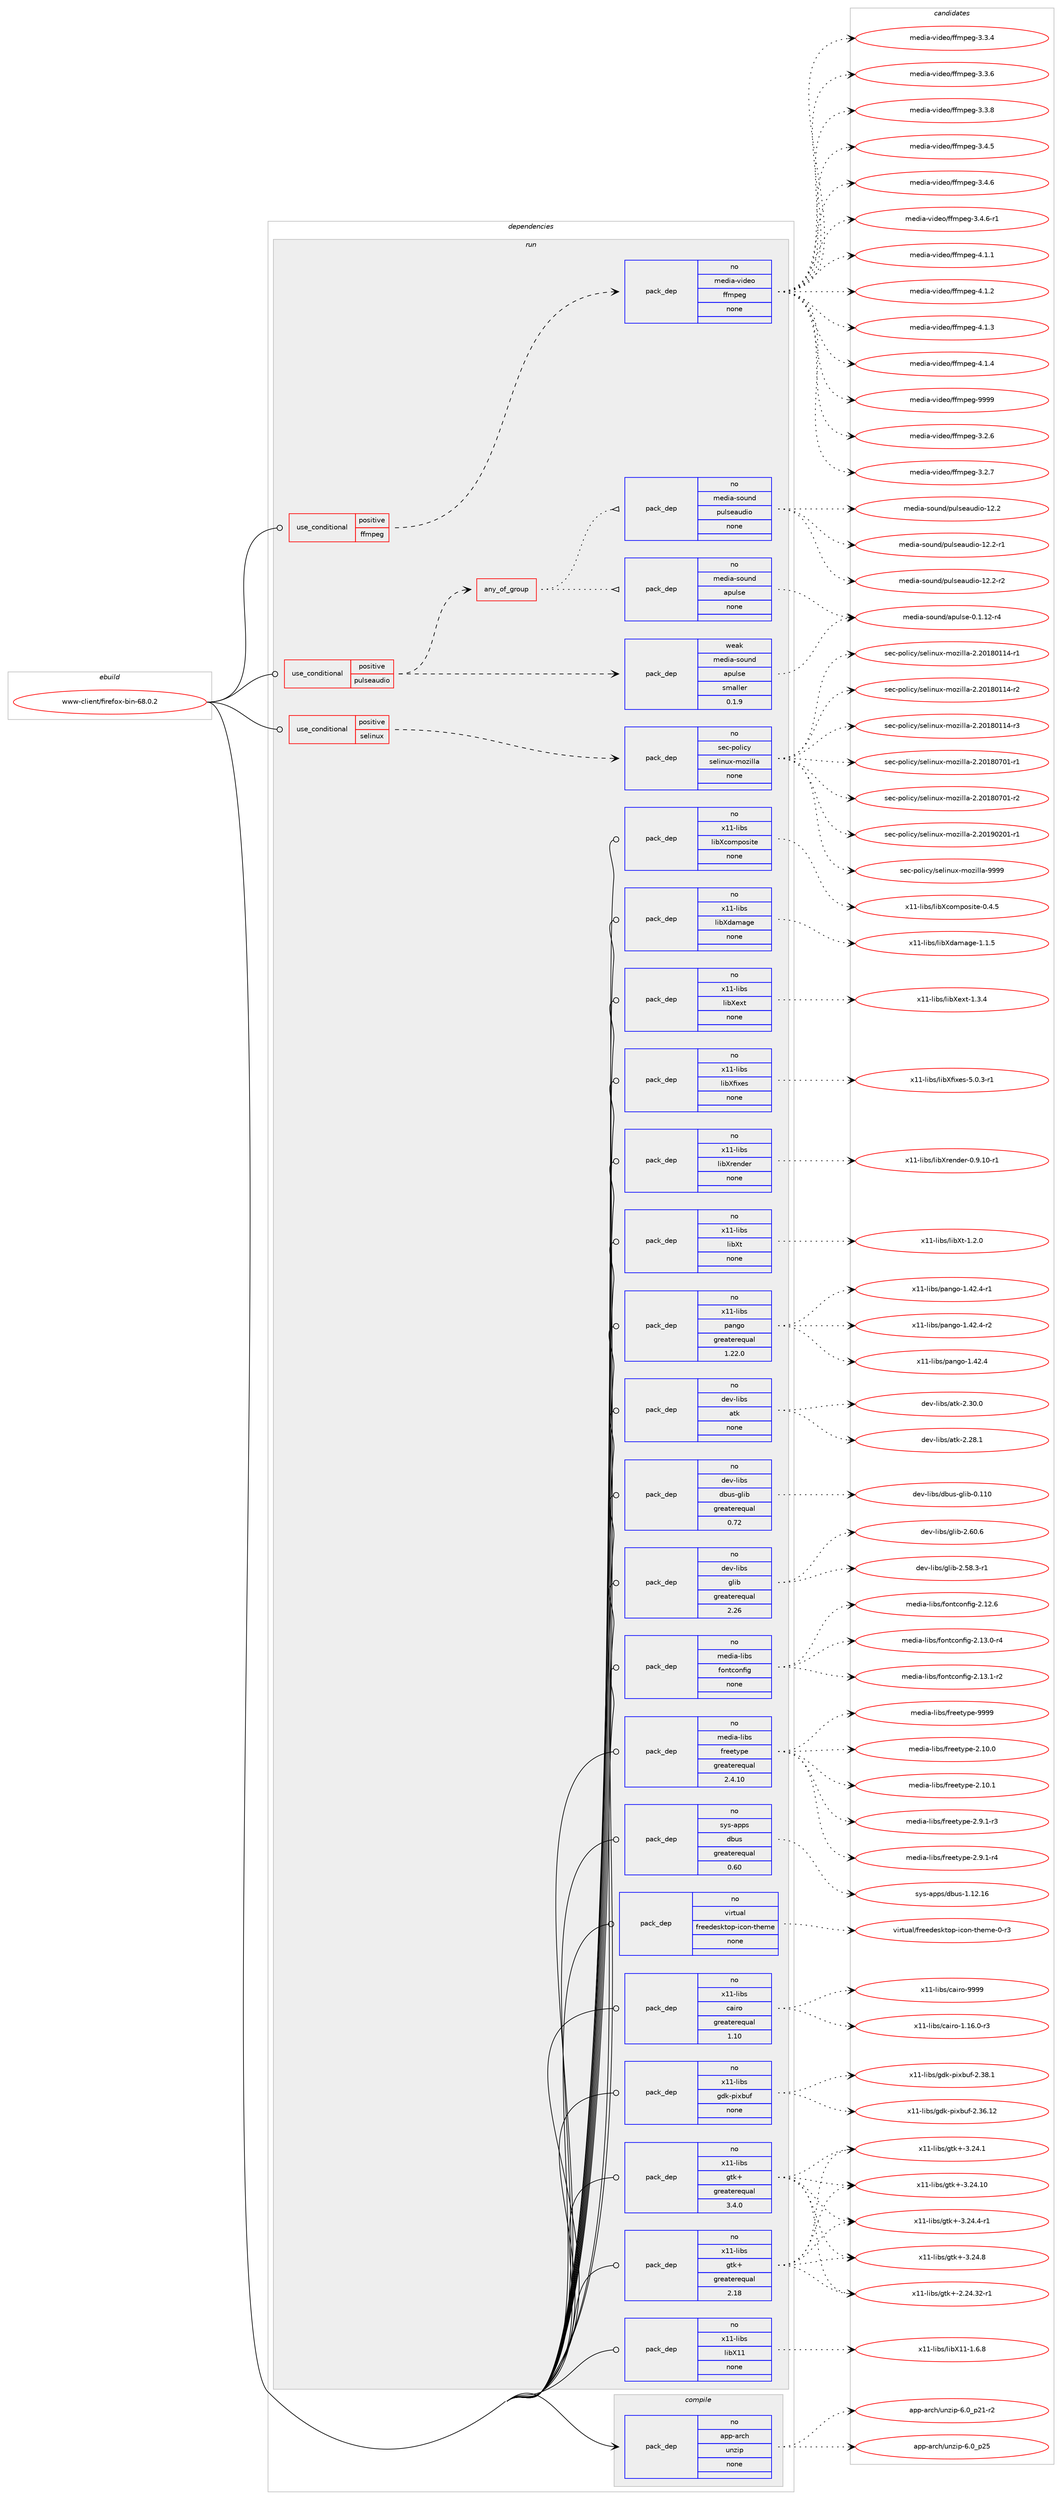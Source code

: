 digraph prolog {

# *************
# Graph options
# *************

newrank=true;
concentrate=true;
compound=true;
graph [rankdir=LR,fontname=Helvetica,fontsize=10,ranksep=1.5];#, ranksep=2.5, nodesep=0.2];
edge  [arrowhead=vee];
node  [fontname=Helvetica,fontsize=10];

# **********
# The ebuild
# **********

subgraph cluster_leftcol {
color=gray;
rank=same;
label=<<i>ebuild</i>>;
id [label="www-client/firefox-bin-68.0.2", color=red, width=4, href="../www-client/firefox-bin-68.0.2.svg"];
}

# ****************
# The dependencies
# ****************

subgraph cluster_midcol {
color=gray;
label=<<i>dependencies</i>>;
subgraph cluster_compile {
fillcolor="#eeeeee";
style=filled;
label=<<i>compile</i>>;
subgraph pack1868 {
dependency2465 [label=<<TABLE BORDER="0" CELLBORDER="1" CELLSPACING="0" CELLPADDING="4" WIDTH="220"><TR><TD ROWSPAN="6" CELLPADDING="30">pack_dep</TD></TR><TR><TD WIDTH="110">no</TD></TR><TR><TD>app-arch</TD></TR><TR><TD>unzip</TD></TR><TR><TD>none</TD></TR><TR><TD></TD></TR></TABLE>>, shape=none, color=blue];
}
id:e -> dependency2465:w [weight=20,style="solid",arrowhead="vee"];
}
subgraph cluster_compileandrun {
fillcolor="#eeeeee";
style=filled;
label=<<i>compile and run</i>>;
}
subgraph cluster_run {
fillcolor="#eeeeee";
style=filled;
label=<<i>run</i>>;
subgraph cond551 {
dependency2466 [label=<<TABLE BORDER="0" CELLBORDER="1" CELLSPACING="0" CELLPADDING="4"><TR><TD ROWSPAN="3" CELLPADDING="10">use_conditional</TD></TR><TR><TD>positive</TD></TR><TR><TD>ffmpeg</TD></TR></TABLE>>, shape=none, color=red];
subgraph pack1869 {
dependency2467 [label=<<TABLE BORDER="0" CELLBORDER="1" CELLSPACING="0" CELLPADDING="4" WIDTH="220"><TR><TD ROWSPAN="6" CELLPADDING="30">pack_dep</TD></TR><TR><TD WIDTH="110">no</TD></TR><TR><TD>media-video</TD></TR><TR><TD>ffmpeg</TD></TR><TR><TD>none</TD></TR><TR><TD></TD></TR></TABLE>>, shape=none, color=blue];
}
dependency2466:e -> dependency2467:w [weight=20,style="dashed",arrowhead="vee"];
}
id:e -> dependency2466:w [weight=20,style="solid",arrowhead="odot"];
subgraph cond552 {
dependency2468 [label=<<TABLE BORDER="0" CELLBORDER="1" CELLSPACING="0" CELLPADDING="4"><TR><TD ROWSPAN="3" CELLPADDING="10">use_conditional</TD></TR><TR><TD>positive</TD></TR><TR><TD>pulseaudio</TD></TR></TABLE>>, shape=none, color=red];
subgraph pack1870 {
dependency2469 [label=<<TABLE BORDER="0" CELLBORDER="1" CELLSPACING="0" CELLPADDING="4" WIDTH="220"><TR><TD ROWSPAN="6" CELLPADDING="30">pack_dep</TD></TR><TR><TD WIDTH="110">weak</TD></TR><TR><TD>media-sound</TD></TR><TR><TD>apulse</TD></TR><TR><TD>smaller</TD></TR><TR><TD>0.1.9</TD></TR></TABLE>>, shape=none, color=blue];
}
dependency2468:e -> dependency2469:w [weight=20,style="dashed",arrowhead="vee"];
subgraph any41 {
dependency2470 [label=<<TABLE BORDER="0" CELLBORDER="1" CELLSPACING="0" CELLPADDING="4"><TR><TD CELLPADDING="10">any_of_group</TD></TR></TABLE>>, shape=none, color=red];subgraph pack1871 {
dependency2471 [label=<<TABLE BORDER="0" CELLBORDER="1" CELLSPACING="0" CELLPADDING="4" WIDTH="220"><TR><TD ROWSPAN="6" CELLPADDING="30">pack_dep</TD></TR><TR><TD WIDTH="110">no</TD></TR><TR><TD>media-sound</TD></TR><TR><TD>pulseaudio</TD></TR><TR><TD>none</TD></TR><TR><TD></TD></TR></TABLE>>, shape=none, color=blue];
}
dependency2470:e -> dependency2471:w [weight=20,style="dotted",arrowhead="oinv"];
subgraph pack1872 {
dependency2472 [label=<<TABLE BORDER="0" CELLBORDER="1" CELLSPACING="0" CELLPADDING="4" WIDTH="220"><TR><TD ROWSPAN="6" CELLPADDING="30">pack_dep</TD></TR><TR><TD WIDTH="110">no</TD></TR><TR><TD>media-sound</TD></TR><TR><TD>apulse</TD></TR><TR><TD>none</TD></TR><TR><TD></TD></TR></TABLE>>, shape=none, color=blue];
}
dependency2470:e -> dependency2472:w [weight=20,style="dotted",arrowhead="oinv"];
}
dependency2468:e -> dependency2470:w [weight=20,style="dashed",arrowhead="vee"];
}
id:e -> dependency2468:w [weight=20,style="solid",arrowhead="odot"];
subgraph cond553 {
dependency2473 [label=<<TABLE BORDER="0" CELLBORDER="1" CELLSPACING="0" CELLPADDING="4"><TR><TD ROWSPAN="3" CELLPADDING="10">use_conditional</TD></TR><TR><TD>positive</TD></TR><TR><TD>selinux</TD></TR></TABLE>>, shape=none, color=red];
subgraph pack1873 {
dependency2474 [label=<<TABLE BORDER="0" CELLBORDER="1" CELLSPACING="0" CELLPADDING="4" WIDTH="220"><TR><TD ROWSPAN="6" CELLPADDING="30">pack_dep</TD></TR><TR><TD WIDTH="110">no</TD></TR><TR><TD>sec-policy</TD></TR><TR><TD>selinux-mozilla</TD></TR><TR><TD>none</TD></TR><TR><TD></TD></TR></TABLE>>, shape=none, color=blue];
}
dependency2473:e -> dependency2474:w [weight=20,style="dashed",arrowhead="vee"];
}
id:e -> dependency2473:w [weight=20,style="solid",arrowhead="odot"];
subgraph pack1874 {
dependency2475 [label=<<TABLE BORDER="0" CELLBORDER="1" CELLSPACING="0" CELLPADDING="4" WIDTH="220"><TR><TD ROWSPAN="6" CELLPADDING="30">pack_dep</TD></TR><TR><TD WIDTH="110">no</TD></TR><TR><TD>dev-libs</TD></TR><TR><TD>atk</TD></TR><TR><TD>none</TD></TR><TR><TD></TD></TR></TABLE>>, shape=none, color=blue];
}
id:e -> dependency2475:w [weight=20,style="solid",arrowhead="odot"];
subgraph pack1875 {
dependency2476 [label=<<TABLE BORDER="0" CELLBORDER="1" CELLSPACING="0" CELLPADDING="4" WIDTH="220"><TR><TD ROWSPAN="6" CELLPADDING="30">pack_dep</TD></TR><TR><TD WIDTH="110">no</TD></TR><TR><TD>dev-libs</TD></TR><TR><TD>dbus-glib</TD></TR><TR><TD>greaterequal</TD></TR><TR><TD>0.72</TD></TR></TABLE>>, shape=none, color=blue];
}
id:e -> dependency2476:w [weight=20,style="solid",arrowhead="odot"];
subgraph pack1876 {
dependency2477 [label=<<TABLE BORDER="0" CELLBORDER="1" CELLSPACING="0" CELLPADDING="4" WIDTH="220"><TR><TD ROWSPAN="6" CELLPADDING="30">pack_dep</TD></TR><TR><TD WIDTH="110">no</TD></TR><TR><TD>dev-libs</TD></TR><TR><TD>glib</TD></TR><TR><TD>greaterequal</TD></TR><TR><TD>2.26</TD></TR></TABLE>>, shape=none, color=blue];
}
id:e -> dependency2477:w [weight=20,style="solid",arrowhead="odot"];
subgraph pack1877 {
dependency2478 [label=<<TABLE BORDER="0" CELLBORDER="1" CELLSPACING="0" CELLPADDING="4" WIDTH="220"><TR><TD ROWSPAN="6" CELLPADDING="30">pack_dep</TD></TR><TR><TD WIDTH="110">no</TD></TR><TR><TD>media-libs</TD></TR><TR><TD>fontconfig</TD></TR><TR><TD>none</TD></TR><TR><TD></TD></TR></TABLE>>, shape=none, color=blue];
}
id:e -> dependency2478:w [weight=20,style="solid",arrowhead="odot"];
subgraph pack1878 {
dependency2479 [label=<<TABLE BORDER="0" CELLBORDER="1" CELLSPACING="0" CELLPADDING="4" WIDTH="220"><TR><TD ROWSPAN="6" CELLPADDING="30">pack_dep</TD></TR><TR><TD WIDTH="110">no</TD></TR><TR><TD>media-libs</TD></TR><TR><TD>freetype</TD></TR><TR><TD>greaterequal</TD></TR><TR><TD>2.4.10</TD></TR></TABLE>>, shape=none, color=blue];
}
id:e -> dependency2479:w [weight=20,style="solid",arrowhead="odot"];
subgraph pack1879 {
dependency2480 [label=<<TABLE BORDER="0" CELLBORDER="1" CELLSPACING="0" CELLPADDING="4" WIDTH="220"><TR><TD ROWSPAN="6" CELLPADDING="30">pack_dep</TD></TR><TR><TD WIDTH="110">no</TD></TR><TR><TD>sys-apps</TD></TR><TR><TD>dbus</TD></TR><TR><TD>greaterequal</TD></TR><TR><TD>0.60</TD></TR></TABLE>>, shape=none, color=blue];
}
id:e -> dependency2480:w [weight=20,style="solid",arrowhead="odot"];
subgraph pack1880 {
dependency2481 [label=<<TABLE BORDER="0" CELLBORDER="1" CELLSPACING="0" CELLPADDING="4" WIDTH="220"><TR><TD ROWSPAN="6" CELLPADDING="30">pack_dep</TD></TR><TR><TD WIDTH="110">no</TD></TR><TR><TD>virtual</TD></TR><TR><TD>freedesktop-icon-theme</TD></TR><TR><TD>none</TD></TR><TR><TD></TD></TR></TABLE>>, shape=none, color=blue];
}
id:e -> dependency2481:w [weight=20,style="solid",arrowhead="odot"];
subgraph pack1881 {
dependency2482 [label=<<TABLE BORDER="0" CELLBORDER="1" CELLSPACING="0" CELLPADDING="4" WIDTH="220"><TR><TD ROWSPAN="6" CELLPADDING="30">pack_dep</TD></TR><TR><TD WIDTH="110">no</TD></TR><TR><TD>x11-libs</TD></TR><TR><TD>cairo</TD></TR><TR><TD>greaterequal</TD></TR><TR><TD>1.10</TD></TR></TABLE>>, shape=none, color=blue];
}
id:e -> dependency2482:w [weight=20,style="solid",arrowhead="odot"];
subgraph pack1882 {
dependency2483 [label=<<TABLE BORDER="0" CELLBORDER="1" CELLSPACING="0" CELLPADDING="4" WIDTH="220"><TR><TD ROWSPAN="6" CELLPADDING="30">pack_dep</TD></TR><TR><TD WIDTH="110">no</TD></TR><TR><TD>x11-libs</TD></TR><TR><TD>gdk-pixbuf</TD></TR><TR><TD>none</TD></TR><TR><TD></TD></TR></TABLE>>, shape=none, color=blue];
}
id:e -> dependency2483:w [weight=20,style="solid",arrowhead="odot"];
subgraph pack1883 {
dependency2484 [label=<<TABLE BORDER="0" CELLBORDER="1" CELLSPACING="0" CELLPADDING="4" WIDTH="220"><TR><TD ROWSPAN="6" CELLPADDING="30">pack_dep</TD></TR><TR><TD WIDTH="110">no</TD></TR><TR><TD>x11-libs</TD></TR><TR><TD>gtk+</TD></TR><TR><TD>greaterequal</TD></TR><TR><TD>2.18</TD></TR></TABLE>>, shape=none, color=blue];
}
id:e -> dependency2484:w [weight=20,style="solid",arrowhead="odot"];
subgraph pack1884 {
dependency2485 [label=<<TABLE BORDER="0" CELLBORDER="1" CELLSPACING="0" CELLPADDING="4" WIDTH="220"><TR><TD ROWSPAN="6" CELLPADDING="30">pack_dep</TD></TR><TR><TD WIDTH="110">no</TD></TR><TR><TD>x11-libs</TD></TR><TR><TD>gtk+</TD></TR><TR><TD>greaterequal</TD></TR><TR><TD>3.4.0</TD></TR></TABLE>>, shape=none, color=blue];
}
id:e -> dependency2485:w [weight=20,style="solid",arrowhead="odot"];
subgraph pack1885 {
dependency2486 [label=<<TABLE BORDER="0" CELLBORDER="1" CELLSPACING="0" CELLPADDING="4" WIDTH="220"><TR><TD ROWSPAN="6" CELLPADDING="30">pack_dep</TD></TR><TR><TD WIDTH="110">no</TD></TR><TR><TD>x11-libs</TD></TR><TR><TD>libX11</TD></TR><TR><TD>none</TD></TR><TR><TD></TD></TR></TABLE>>, shape=none, color=blue];
}
id:e -> dependency2486:w [weight=20,style="solid",arrowhead="odot"];
subgraph pack1886 {
dependency2487 [label=<<TABLE BORDER="0" CELLBORDER="1" CELLSPACING="0" CELLPADDING="4" WIDTH="220"><TR><TD ROWSPAN="6" CELLPADDING="30">pack_dep</TD></TR><TR><TD WIDTH="110">no</TD></TR><TR><TD>x11-libs</TD></TR><TR><TD>libXcomposite</TD></TR><TR><TD>none</TD></TR><TR><TD></TD></TR></TABLE>>, shape=none, color=blue];
}
id:e -> dependency2487:w [weight=20,style="solid",arrowhead="odot"];
subgraph pack1887 {
dependency2488 [label=<<TABLE BORDER="0" CELLBORDER="1" CELLSPACING="0" CELLPADDING="4" WIDTH="220"><TR><TD ROWSPAN="6" CELLPADDING="30">pack_dep</TD></TR><TR><TD WIDTH="110">no</TD></TR><TR><TD>x11-libs</TD></TR><TR><TD>libXdamage</TD></TR><TR><TD>none</TD></TR><TR><TD></TD></TR></TABLE>>, shape=none, color=blue];
}
id:e -> dependency2488:w [weight=20,style="solid",arrowhead="odot"];
subgraph pack1888 {
dependency2489 [label=<<TABLE BORDER="0" CELLBORDER="1" CELLSPACING="0" CELLPADDING="4" WIDTH="220"><TR><TD ROWSPAN="6" CELLPADDING="30">pack_dep</TD></TR><TR><TD WIDTH="110">no</TD></TR><TR><TD>x11-libs</TD></TR><TR><TD>libXext</TD></TR><TR><TD>none</TD></TR><TR><TD></TD></TR></TABLE>>, shape=none, color=blue];
}
id:e -> dependency2489:w [weight=20,style="solid",arrowhead="odot"];
subgraph pack1889 {
dependency2490 [label=<<TABLE BORDER="0" CELLBORDER="1" CELLSPACING="0" CELLPADDING="4" WIDTH="220"><TR><TD ROWSPAN="6" CELLPADDING="30">pack_dep</TD></TR><TR><TD WIDTH="110">no</TD></TR><TR><TD>x11-libs</TD></TR><TR><TD>libXfixes</TD></TR><TR><TD>none</TD></TR><TR><TD></TD></TR></TABLE>>, shape=none, color=blue];
}
id:e -> dependency2490:w [weight=20,style="solid",arrowhead="odot"];
subgraph pack1890 {
dependency2491 [label=<<TABLE BORDER="0" CELLBORDER="1" CELLSPACING="0" CELLPADDING="4" WIDTH="220"><TR><TD ROWSPAN="6" CELLPADDING="30">pack_dep</TD></TR><TR><TD WIDTH="110">no</TD></TR><TR><TD>x11-libs</TD></TR><TR><TD>libXrender</TD></TR><TR><TD>none</TD></TR><TR><TD></TD></TR></TABLE>>, shape=none, color=blue];
}
id:e -> dependency2491:w [weight=20,style="solid",arrowhead="odot"];
subgraph pack1891 {
dependency2492 [label=<<TABLE BORDER="0" CELLBORDER="1" CELLSPACING="0" CELLPADDING="4" WIDTH="220"><TR><TD ROWSPAN="6" CELLPADDING="30">pack_dep</TD></TR><TR><TD WIDTH="110">no</TD></TR><TR><TD>x11-libs</TD></TR><TR><TD>libXt</TD></TR><TR><TD>none</TD></TR><TR><TD></TD></TR></TABLE>>, shape=none, color=blue];
}
id:e -> dependency2492:w [weight=20,style="solid",arrowhead="odot"];
subgraph pack1892 {
dependency2493 [label=<<TABLE BORDER="0" CELLBORDER="1" CELLSPACING="0" CELLPADDING="4" WIDTH="220"><TR><TD ROWSPAN="6" CELLPADDING="30">pack_dep</TD></TR><TR><TD WIDTH="110">no</TD></TR><TR><TD>x11-libs</TD></TR><TR><TD>pango</TD></TR><TR><TD>greaterequal</TD></TR><TR><TD>1.22.0</TD></TR></TABLE>>, shape=none, color=blue];
}
id:e -> dependency2493:w [weight=20,style="solid",arrowhead="odot"];
}
}

# **************
# The candidates
# **************

subgraph cluster_choices {
rank=same;
color=gray;
label=<<i>candidates</i>>;

subgraph choice1868 {
color=black;
nodesep=1;
choice9711211245971149910447117110122105112455446489511250494511450 [label="app-arch/unzip-6.0_p21-r2", color=red, width=4,href="../app-arch/unzip-6.0_p21-r2.svg"];
choice971121124597114991044711711012210511245544648951125053 [label="app-arch/unzip-6.0_p25", color=red, width=4,href="../app-arch/unzip-6.0_p25.svg"];
dependency2465:e -> choice9711211245971149910447117110122105112455446489511250494511450:w [style=dotted,weight="100"];
dependency2465:e -> choice971121124597114991044711711012210511245544648951125053:w [style=dotted,weight="100"];
}
subgraph choice1869 {
color=black;
nodesep=1;
choice109101100105974511810510010111147102102109112101103455146504654 [label="media-video/ffmpeg-3.2.6", color=red, width=4,href="../media-video/ffmpeg-3.2.6.svg"];
choice109101100105974511810510010111147102102109112101103455146504655 [label="media-video/ffmpeg-3.2.7", color=red, width=4,href="../media-video/ffmpeg-3.2.7.svg"];
choice109101100105974511810510010111147102102109112101103455146514652 [label="media-video/ffmpeg-3.3.4", color=red, width=4,href="../media-video/ffmpeg-3.3.4.svg"];
choice109101100105974511810510010111147102102109112101103455146514654 [label="media-video/ffmpeg-3.3.6", color=red, width=4,href="../media-video/ffmpeg-3.3.6.svg"];
choice109101100105974511810510010111147102102109112101103455146514656 [label="media-video/ffmpeg-3.3.8", color=red, width=4,href="../media-video/ffmpeg-3.3.8.svg"];
choice109101100105974511810510010111147102102109112101103455146524653 [label="media-video/ffmpeg-3.4.5", color=red, width=4,href="../media-video/ffmpeg-3.4.5.svg"];
choice109101100105974511810510010111147102102109112101103455146524654 [label="media-video/ffmpeg-3.4.6", color=red, width=4,href="../media-video/ffmpeg-3.4.6.svg"];
choice1091011001059745118105100101111471021021091121011034551465246544511449 [label="media-video/ffmpeg-3.4.6-r1", color=red, width=4,href="../media-video/ffmpeg-3.4.6-r1.svg"];
choice109101100105974511810510010111147102102109112101103455246494649 [label="media-video/ffmpeg-4.1.1", color=red, width=4,href="../media-video/ffmpeg-4.1.1.svg"];
choice109101100105974511810510010111147102102109112101103455246494650 [label="media-video/ffmpeg-4.1.2", color=red, width=4,href="../media-video/ffmpeg-4.1.2.svg"];
choice109101100105974511810510010111147102102109112101103455246494651 [label="media-video/ffmpeg-4.1.3", color=red, width=4,href="../media-video/ffmpeg-4.1.3.svg"];
choice109101100105974511810510010111147102102109112101103455246494652 [label="media-video/ffmpeg-4.1.4", color=red, width=4,href="../media-video/ffmpeg-4.1.4.svg"];
choice1091011001059745118105100101111471021021091121011034557575757 [label="media-video/ffmpeg-9999", color=red, width=4,href="../media-video/ffmpeg-9999.svg"];
dependency2467:e -> choice109101100105974511810510010111147102102109112101103455146504654:w [style=dotted,weight="100"];
dependency2467:e -> choice109101100105974511810510010111147102102109112101103455146504655:w [style=dotted,weight="100"];
dependency2467:e -> choice109101100105974511810510010111147102102109112101103455146514652:w [style=dotted,weight="100"];
dependency2467:e -> choice109101100105974511810510010111147102102109112101103455146514654:w [style=dotted,weight="100"];
dependency2467:e -> choice109101100105974511810510010111147102102109112101103455146514656:w [style=dotted,weight="100"];
dependency2467:e -> choice109101100105974511810510010111147102102109112101103455146524653:w [style=dotted,weight="100"];
dependency2467:e -> choice109101100105974511810510010111147102102109112101103455146524654:w [style=dotted,weight="100"];
dependency2467:e -> choice1091011001059745118105100101111471021021091121011034551465246544511449:w [style=dotted,weight="100"];
dependency2467:e -> choice109101100105974511810510010111147102102109112101103455246494649:w [style=dotted,weight="100"];
dependency2467:e -> choice109101100105974511810510010111147102102109112101103455246494650:w [style=dotted,weight="100"];
dependency2467:e -> choice109101100105974511810510010111147102102109112101103455246494651:w [style=dotted,weight="100"];
dependency2467:e -> choice109101100105974511810510010111147102102109112101103455246494652:w [style=dotted,weight="100"];
dependency2467:e -> choice1091011001059745118105100101111471021021091121011034557575757:w [style=dotted,weight="100"];
}
subgraph choice1870 {
color=black;
nodesep=1;
choice10910110010597451151111171101004797112117108115101454846494649504511452 [label="media-sound/apulse-0.1.12-r4", color=red, width=4,href="../media-sound/apulse-0.1.12-r4.svg"];
dependency2469:e -> choice10910110010597451151111171101004797112117108115101454846494649504511452:w [style=dotted,weight="100"];
}
subgraph choice1871 {
color=black;
nodesep=1;
choice109101100105974511511111711010047112117108115101971171001051114549504650 [label="media-sound/pulseaudio-12.2", color=red, width=4,href="../media-sound/pulseaudio-12.2.svg"];
choice1091011001059745115111117110100471121171081151019711710010511145495046504511449 [label="media-sound/pulseaudio-12.2-r1", color=red, width=4,href="../media-sound/pulseaudio-12.2-r1.svg"];
choice1091011001059745115111117110100471121171081151019711710010511145495046504511450 [label="media-sound/pulseaudio-12.2-r2", color=red, width=4,href="../media-sound/pulseaudio-12.2-r2.svg"];
dependency2471:e -> choice109101100105974511511111711010047112117108115101971171001051114549504650:w [style=dotted,weight="100"];
dependency2471:e -> choice1091011001059745115111117110100471121171081151019711710010511145495046504511449:w [style=dotted,weight="100"];
dependency2471:e -> choice1091011001059745115111117110100471121171081151019711710010511145495046504511450:w [style=dotted,weight="100"];
}
subgraph choice1872 {
color=black;
nodesep=1;
choice10910110010597451151111171101004797112117108115101454846494649504511452 [label="media-sound/apulse-0.1.12-r4", color=red, width=4,href="../media-sound/apulse-0.1.12-r4.svg"];
dependency2472:e -> choice10910110010597451151111171101004797112117108115101454846494649504511452:w [style=dotted,weight="100"];
}
subgraph choice1873 {
color=black;
nodesep=1;
choice11510199451121111081059912147115101108105110117120451091111221051081089745504650484956484949524511449 [label="sec-policy/selinux-mozilla-2.20180114-r1", color=red, width=4,href="../sec-policy/selinux-mozilla-2.20180114-r1.svg"];
choice11510199451121111081059912147115101108105110117120451091111221051081089745504650484956484949524511450 [label="sec-policy/selinux-mozilla-2.20180114-r2", color=red, width=4,href="../sec-policy/selinux-mozilla-2.20180114-r2.svg"];
choice11510199451121111081059912147115101108105110117120451091111221051081089745504650484956484949524511451 [label="sec-policy/selinux-mozilla-2.20180114-r3", color=red, width=4,href="../sec-policy/selinux-mozilla-2.20180114-r3.svg"];
choice11510199451121111081059912147115101108105110117120451091111221051081089745504650484956485548494511449 [label="sec-policy/selinux-mozilla-2.20180701-r1", color=red, width=4,href="../sec-policy/selinux-mozilla-2.20180701-r1.svg"];
choice11510199451121111081059912147115101108105110117120451091111221051081089745504650484956485548494511450 [label="sec-policy/selinux-mozilla-2.20180701-r2", color=red, width=4,href="../sec-policy/selinux-mozilla-2.20180701-r2.svg"];
choice11510199451121111081059912147115101108105110117120451091111221051081089745504650484957485048494511449 [label="sec-policy/selinux-mozilla-2.20190201-r1", color=red, width=4,href="../sec-policy/selinux-mozilla-2.20190201-r1.svg"];
choice1151019945112111108105991214711510110810511011712045109111122105108108974557575757 [label="sec-policy/selinux-mozilla-9999", color=red, width=4,href="../sec-policy/selinux-mozilla-9999.svg"];
dependency2474:e -> choice11510199451121111081059912147115101108105110117120451091111221051081089745504650484956484949524511449:w [style=dotted,weight="100"];
dependency2474:e -> choice11510199451121111081059912147115101108105110117120451091111221051081089745504650484956484949524511450:w [style=dotted,weight="100"];
dependency2474:e -> choice11510199451121111081059912147115101108105110117120451091111221051081089745504650484956484949524511451:w [style=dotted,weight="100"];
dependency2474:e -> choice11510199451121111081059912147115101108105110117120451091111221051081089745504650484956485548494511449:w [style=dotted,weight="100"];
dependency2474:e -> choice11510199451121111081059912147115101108105110117120451091111221051081089745504650484956485548494511450:w [style=dotted,weight="100"];
dependency2474:e -> choice11510199451121111081059912147115101108105110117120451091111221051081089745504650484957485048494511449:w [style=dotted,weight="100"];
dependency2474:e -> choice1151019945112111108105991214711510110810511011712045109111122105108108974557575757:w [style=dotted,weight="100"];
}
subgraph choice1874 {
color=black;
nodesep=1;
choice1001011184510810598115479711610745504650564649 [label="dev-libs/atk-2.28.1", color=red, width=4,href="../dev-libs/atk-2.28.1.svg"];
choice1001011184510810598115479711610745504651484648 [label="dev-libs/atk-2.30.0", color=red, width=4,href="../dev-libs/atk-2.30.0.svg"];
dependency2475:e -> choice1001011184510810598115479711610745504650564649:w [style=dotted,weight="100"];
dependency2475:e -> choice1001011184510810598115479711610745504651484648:w [style=dotted,weight="100"];
}
subgraph choice1875 {
color=black;
nodesep=1;
choice100101118451081059811547100981171154510310810598454846494948 [label="dev-libs/dbus-glib-0.110", color=red, width=4,href="../dev-libs/dbus-glib-0.110.svg"];
dependency2476:e -> choice100101118451081059811547100981171154510310810598454846494948:w [style=dotted,weight="100"];
}
subgraph choice1876 {
color=black;
nodesep=1;
choice10010111845108105981154710310810598455046535646514511449 [label="dev-libs/glib-2.58.3-r1", color=red, width=4,href="../dev-libs/glib-2.58.3-r1.svg"];
choice1001011184510810598115471031081059845504654484654 [label="dev-libs/glib-2.60.6", color=red, width=4,href="../dev-libs/glib-2.60.6.svg"];
dependency2477:e -> choice10010111845108105981154710310810598455046535646514511449:w [style=dotted,weight="100"];
dependency2477:e -> choice1001011184510810598115471031081059845504654484654:w [style=dotted,weight="100"];
}
subgraph choice1877 {
color=black;
nodesep=1;
choice109101100105974510810598115471021111101169911111010210510345504649504654 [label="media-libs/fontconfig-2.12.6", color=red, width=4,href="../media-libs/fontconfig-2.12.6.svg"];
choice1091011001059745108105981154710211111011699111110102105103455046495146484511452 [label="media-libs/fontconfig-2.13.0-r4", color=red, width=4,href="../media-libs/fontconfig-2.13.0-r4.svg"];
choice1091011001059745108105981154710211111011699111110102105103455046495146494511450 [label="media-libs/fontconfig-2.13.1-r2", color=red, width=4,href="../media-libs/fontconfig-2.13.1-r2.svg"];
dependency2478:e -> choice109101100105974510810598115471021111101169911111010210510345504649504654:w [style=dotted,weight="100"];
dependency2478:e -> choice1091011001059745108105981154710211111011699111110102105103455046495146484511452:w [style=dotted,weight="100"];
dependency2478:e -> choice1091011001059745108105981154710211111011699111110102105103455046495146494511450:w [style=dotted,weight="100"];
}
subgraph choice1878 {
color=black;
nodesep=1;
choice1091011001059745108105981154710211410110111612111210145504649484648 [label="media-libs/freetype-2.10.0", color=red, width=4,href="../media-libs/freetype-2.10.0.svg"];
choice1091011001059745108105981154710211410110111612111210145504649484649 [label="media-libs/freetype-2.10.1", color=red, width=4,href="../media-libs/freetype-2.10.1.svg"];
choice109101100105974510810598115471021141011011161211121014550465746494511451 [label="media-libs/freetype-2.9.1-r3", color=red, width=4,href="../media-libs/freetype-2.9.1-r3.svg"];
choice109101100105974510810598115471021141011011161211121014550465746494511452 [label="media-libs/freetype-2.9.1-r4", color=red, width=4,href="../media-libs/freetype-2.9.1-r4.svg"];
choice109101100105974510810598115471021141011011161211121014557575757 [label="media-libs/freetype-9999", color=red, width=4,href="../media-libs/freetype-9999.svg"];
dependency2479:e -> choice1091011001059745108105981154710211410110111612111210145504649484648:w [style=dotted,weight="100"];
dependency2479:e -> choice1091011001059745108105981154710211410110111612111210145504649484649:w [style=dotted,weight="100"];
dependency2479:e -> choice109101100105974510810598115471021141011011161211121014550465746494511451:w [style=dotted,weight="100"];
dependency2479:e -> choice109101100105974510810598115471021141011011161211121014550465746494511452:w [style=dotted,weight="100"];
dependency2479:e -> choice109101100105974510810598115471021141011011161211121014557575757:w [style=dotted,weight="100"];
}
subgraph choice1879 {
color=black;
nodesep=1;
choice115121115459711211211547100981171154549464950464954 [label="sys-apps/dbus-1.12.16", color=red, width=4,href="../sys-apps/dbus-1.12.16.svg"];
dependency2480:e -> choice115121115459711211211547100981171154549464950464954:w [style=dotted,weight="100"];
}
subgraph choice1880 {
color=black;
nodesep=1;
choice118105114116117971084710211410110110010111510711611111245105991111104511610410110910145484511451 [label="virtual/freedesktop-icon-theme-0-r3", color=red, width=4,href="../virtual/freedesktop-icon-theme-0-r3.svg"];
dependency2481:e -> choice118105114116117971084710211410110110010111510711611111245105991111104511610410110910145484511451:w [style=dotted,weight="100"];
}
subgraph choice1881 {
color=black;
nodesep=1;
choice12049494510810598115479997105114111454946495446484511451 [label="x11-libs/cairo-1.16.0-r3", color=red, width=4,href="../x11-libs/cairo-1.16.0-r3.svg"];
choice120494945108105981154799971051141114557575757 [label="x11-libs/cairo-9999", color=red, width=4,href="../x11-libs/cairo-9999.svg"];
dependency2482:e -> choice12049494510810598115479997105114111454946495446484511451:w [style=dotted,weight="100"];
dependency2482:e -> choice120494945108105981154799971051141114557575757:w [style=dotted,weight="100"];
}
subgraph choice1882 {
color=black;
nodesep=1;
choice120494945108105981154710310010745112105120981171024550465154464950 [label="x11-libs/gdk-pixbuf-2.36.12", color=red, width=4,href="../x11-libs/gdk-pixbuf-2.36.12.svg"];
choice1204949451081059811547103100107451121051209811710245504651564649 [label="x11-libs/gdk-pixbuf-2.38.1", color=red, width=4,href="../x11-libs/gdk-pixbuf-2.38.1.svg"];
dependency2483:e -> choice120494945108105981154710310010745112105120981171024550465154464950:w [style=dotted,weight="100"];
dependency2483:e -> choice1204949451081059811547103100107451121051209811710245504651564649:w [style=dotted,weight="100"];
}
subgraph choice1883 {
color=black;
nodesep=1;
choice12049494510810598115471031161074345504650524651504511449 [label="x11-libs/gtk+-2.24.32-r1", color=red, width=4,href="../x11-libs/gtk+-2.24.32-r1.svg"];
choice12049494510810598115471031161074345514650524649 [label="x11-libs/gtk+-3.24.1", color=red, width=4,href="../x11-libs/gtk+-3.24.1.svg"];
choice1204949451081059811547103116107434551465052464948 [label="x11-libs/gtk+-3.24.10", color=red, width=4,href="../x11-libs/gtk+-3.24.10.svg"];
choice120494945108105981154710311610743455146505246524511449 [label="x11-libs/gtk+-3.24.4-r1", color=red, width=4,href="../x11-libs/gtk+-3.24.4-r1.svg"];
choice12049494510810598115471031161074345514650524656 [label="x11-libs/gtk+-3.24.8", color=red, width=4,href="../x11-libs/gtk+-3.24.8.svg"];
dependency2484:e -> choice12049494510810598115471031161074345504650524651504511449:w [style=dotted,weight="100"];
dependency2484:e -> choice12049494510810598115471031161074345514650524649:w [style=dotted,weight="100"];
dependency2484:e -> choice1204949451081059811547103116107434551465052464948:w [style=dotted,weight="100"];
dependency2484:e -> choice120494945108105981154710311610743455146505246524511449:w [style=dotted,weight="100"];
dependency2484:e -> choice12049494510810598115471031161074345514650524656:w [style=dotted,weight="100"];
}
subgraph choice1884 {
color=black;
nodesep=1;
choice12049494510810598115471031161074345504650524651504511449 [label="x11-libs/gtk+-2.24.32-r1", color=red, width=4,href="../x11-libs/gtk+-2.24.32-r1.svg"];
choice12049494510810598115471031161074345514650524649 [label="x11-libs/gtk+-3.24.1", color=red, width=4,href="../x11-libs/gtk+-3.24.1.svg"];
choice1204949451081059811547103116107434551465052464948 [label="x11-libs/gtk+-3.24.10", color=red, width=4,href="../x11-libs/gtk+-3.24.10.svg"];
choice120494945108105981154710311610743455146505246524511449 [label="x11-libs/gtk+-3.24.4-r1", color=red, width=4,href="../x11-libs/gtk+-3.24.4-r1.svg"];
choice12049494510810598115471031161074345514650524656 [label="x11-libs/gtk+-3.24.8", color=red, width=4,href="../x11-libs/gtk+-3.24.8.svg"];
dependency2485:e -> choice12049494510810598115471031161074345504650524651504511449:w [style=dotted,weight="100"];
dependency2485:e -> choice12049494510810598115471031161074345514650524649:w [style=dotted,weight="100"];
dependency2485:e -> choice1204949451081059811547103116107434551465052464948:w [style=dotted,weight="100"];
dependency2485:e -> choice120494945108105981154710311610743455146505246524511449:w [style=dotted,weight="100"];
dependency2485:e -> choice12049494510810598115471031161074345514650524656:w [style=dotted,weight="100"];
}
subgraph choice1885 {
color=black;
nodesep=1;
choice120494945108105981154710810598884949454946544656 [label="x11-libs/libX11-1.6.8", color=red, width=4,href="../x11-libs/libX11-1.6.8.svg"];
dependency2486:e -> choice120494945108105981154710810598884949454946544656:w [style=dotted,weight="100"];
}
subgraph choice1886 {
color=black;
nodesep=1;
choice1204949451081059811547108105988899111109112111115105116101454846524653 [label="x11-libs/libXcomposite-0.4.5", color=red, width=4,href="../x11-libs/libXcomposite-0.4.5.svg"];
dependency2487:e -> choice1204949451081059811547108105988899111109112111115105116101454846524653:w [style=dotted,weight="100"];
}
subgraph choice1887 {
color=black;
nodesep=1;
choice120494945108105981154710810598881009710997103101454946494653 [label="x11-libs/libXdamage-1.1.5", color=red, width=4,href="../x11-libs/libXdamage-1.1.5.svg"];
dependency2488:e -> choice120494945108105981154710810598881009710997103101454946494653:w [style=dotted,weight="100"];
}
subgraph choice1888 {
color=black;
nodesep=1;
choice12049494510810598115471081059888101120116454946514652 [label="x11-libs/libXext-1.3.4", color=red, width=4,href="../x11-libs/libXext-1.3.4.svg"];
dependency2489:e -> choice12049494510810598115471081059888101120116454946514652:w [style=dotted,weight="100"];
}
subgraph choice1889 {
color=black;
nodesep=1;
choice120494945108105981154710810598881021051201011154553464846514511449 [label="x11-libs/libXfixes-5.0.3-r1", color=red, width=4,href="../x11-libs/libXfixes-5.0.3-r1.svg"];
dependency2490:e -> choice120494945108105981154710810598881021051201011154553464846514511449:w [style=dotted,weight="100"];
}
subgraph choice1890 {
color=black;
nodesep=1;
choice12049494510810598115471081059888114101110100101114454846574649484511449 [label="x11-libs/libXrender-0.9.10-r1", color=red, width=4,href="../x11-libs/libXrender-0.9.10-r1.svg"];
dependency2491:e -> choice12049494510810598115471081059888114101110100101114454846574649484511449:w [style=dotted,weight="100"];
}
subgraph choice1891 {
color=black;
nodesep=1;
choice12049494510810598115471081059888116454946504648 [label="x11-libs/libXt-1.2.0", color=red, width=4,href="../x11-libs/libXt-1.2.0.svg"];
dependency2492:e -> choice12049494510810598115471081059888116454946504648:w [style=dotted,weight="100"];
}
subgraph choice1892 {
color=black;
nodesep=1;
choice12049494510810598115471129711010311145494652504652 [label="x11-libs/pango-1.42.4", color=red, width=4,href="../x11-libs/pango-1.42.4.svg"];
choice120494945108105981154711297110103111454946525046524511449 [label="x11-libs/pango-1.42.4-r1", color=red, width=4,href="../x11-libs/pango-1.42.4-r1.svg"];
choice120494945108105981154711297110103111454946525046524511450 [label="x11-libs/pango-1.42.4-r2", color=red, width=4,href="../x11-libs/pango-1.42.4-r2.svg"];
dependency2493:e -> choice12049494510810598115471129711010311145494652504652:w [style=dotted,weight="100"];
dependency2493:e -> choice120494945108105981154711297110103111454946525046524511449:w [style=dotted,weight="100"];
dependency2493:e -> choice120494945108105981154711297110103111454946525046524511450:w [style=dotted,weight="100"];
}
}

}
